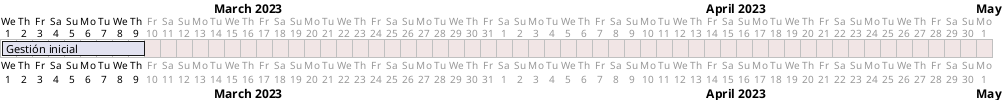 @startgantt
Project starts 2023-03-01

[Gestión inicial] starts 2023-03-01 
[Gestión inicial] ends 2023-05-01

2023-03-10 to 2023-05-01 are closed

@endgantt
